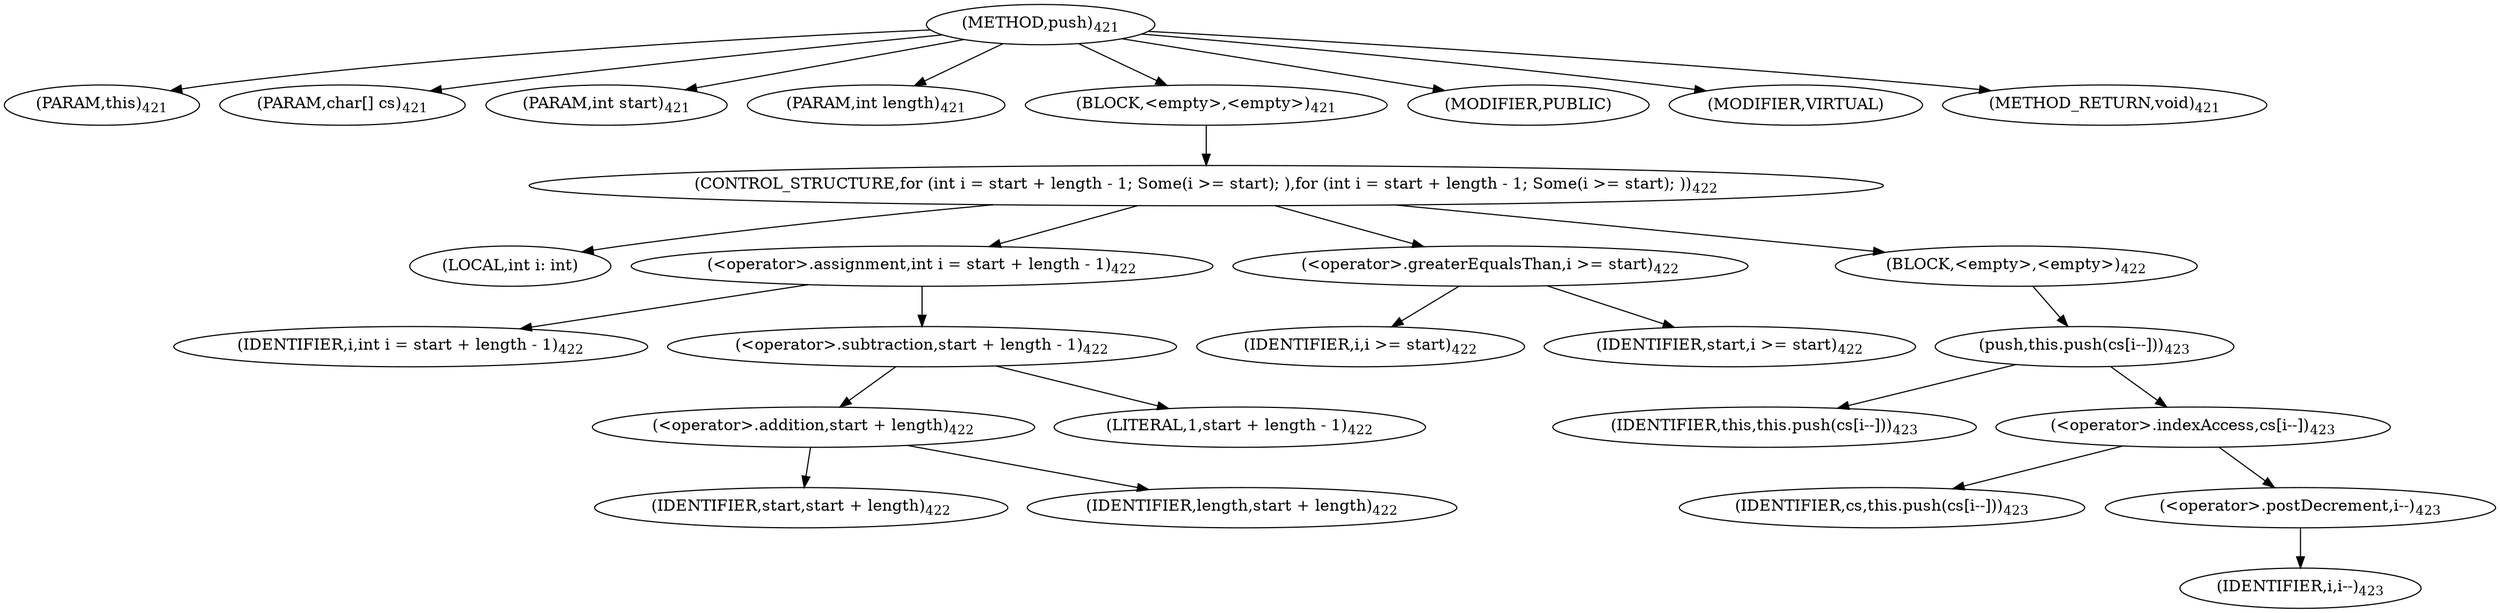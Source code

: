 digraph "push" {  
"801" [label = <(METHOD,push)<SUB>421</SUB>> ]
"36" [label = <(PARAM,this)<SUB>421</SUB>> ]
"802" [label = <(PARAM,char[] cs)<SUB>421</SUB>> ]
"803" [label = <(PARAM,int start)<SUB>421</SUB>> ]
"804" [label = <(PARAM,int length)<SUB>421</SUB>> ]
"805" [label = <(BLOCK,&lt;empty&gt;,&lt;empty&gt;)<SUB>421</SUB>> ]
"806" [label = <(CONTROL_STRUCTURE,for (int i = start + length - 1; Some(i &gt;= start); ),for (int i = start + length - 1; Some(i &gt;= start); ))<SUB>422</SUB>> ]
"807" [label = <(LOCAL,int i: int)> ]
"808" [label = <(&lt;operator&gt;.assignment,int i = start + length - 1)<SUB>422</SUB>> ]
"809" [label = <(IDENTIFIER,i,int i = start + length - 1)<SUB>422</SUB>> ]
"810" [label = <(&lt;operator&gt;.subtraction,start + length - 1)<SUB>422</SUB>> ]
"811" [label = <(&lt;operator&gt;.addition,start + length)<SUB>422</SUB>> ]
"812" [label = <(IDENTIFIER,start,start + length)<SUB>422</SUB>> ]
"813" [label = <(IDENTIFIER,length,start + length)<SUB>422</SUB>> ]
"814" [label = <(LITERAL,1,start + length - 1)<SUB>422</SUB>> ]
"815" [label = <(&lt;operator&gt;.greaterEqualsThan,i &gt;= start)<SUB>422</SUB>> ]
"816" [label = <(IDENTIFIER,i,i &gt;= start)<SUB>422</SUB>> ]
"817" [label = <(IDENTIFIER,start,i &gt;= start)<SUB>422</SUB>> ]
"818" [label = <(BLOCK,&lt;empty&gt;,&lt;empty&gt;)<SUB>422</SUB>> ]
"819" [label = <(push,this.push(cs[i--]))<SUB>423</SUB>> ]
"35" [label = <(IDENTIFIER,this,this.push(cs[i--]))<SUB>423</SUB>> ]
"820" [label = <(&lt;operator&gt;.indexAccess,cs[i--])<SUB>423</SUB>> ]
"821" [label = <(IDENTIFIER,cs,this.push(cs[i--]))<SUB>423</SUB>> ]
"822" [label = <(&lt;operator&gt;.postDecrement,i--)<SUB>423</SUB>> ]
"823" [label = <(IDENTIFIER,i,i--)<SUB>423</SUB>> ]
"824" [label = <(MODIFIER,PUBLIC)> ]
"825" [label = <(MODIFIER,VIRTUAL)> ]
"826" [label = <(METHOD_RETURN,void)<SUB>421</SUB>> ]
  "801" -> "36" 
  "801" -> "802" 
  "801" -> "803" 
  "801" -> "804" 
  "801" -> "805" 
  "801" -> "824" 
  "801" -> "825" 
  "801" -> "826" 
  "805" -> "806" 
  "806" -> "807" 
  "806" -> "808" 
  "806" -> "815" 
  "806" -> "818" 
  "808" -> "809" 
  "808" -> "810" 
  "810" -> "811" 
  "810" -> "814" 
  "811" -> "812" 
  "811" -> "813" 
  "815" -> "816" 
  "815" -> "817" 
  "818" -> "819" 
  "819" -> "35" 
  "819" -> "820" 
  "820" -> "821" 
  "820" -> "822" 
  "822" -> "823" 
}
